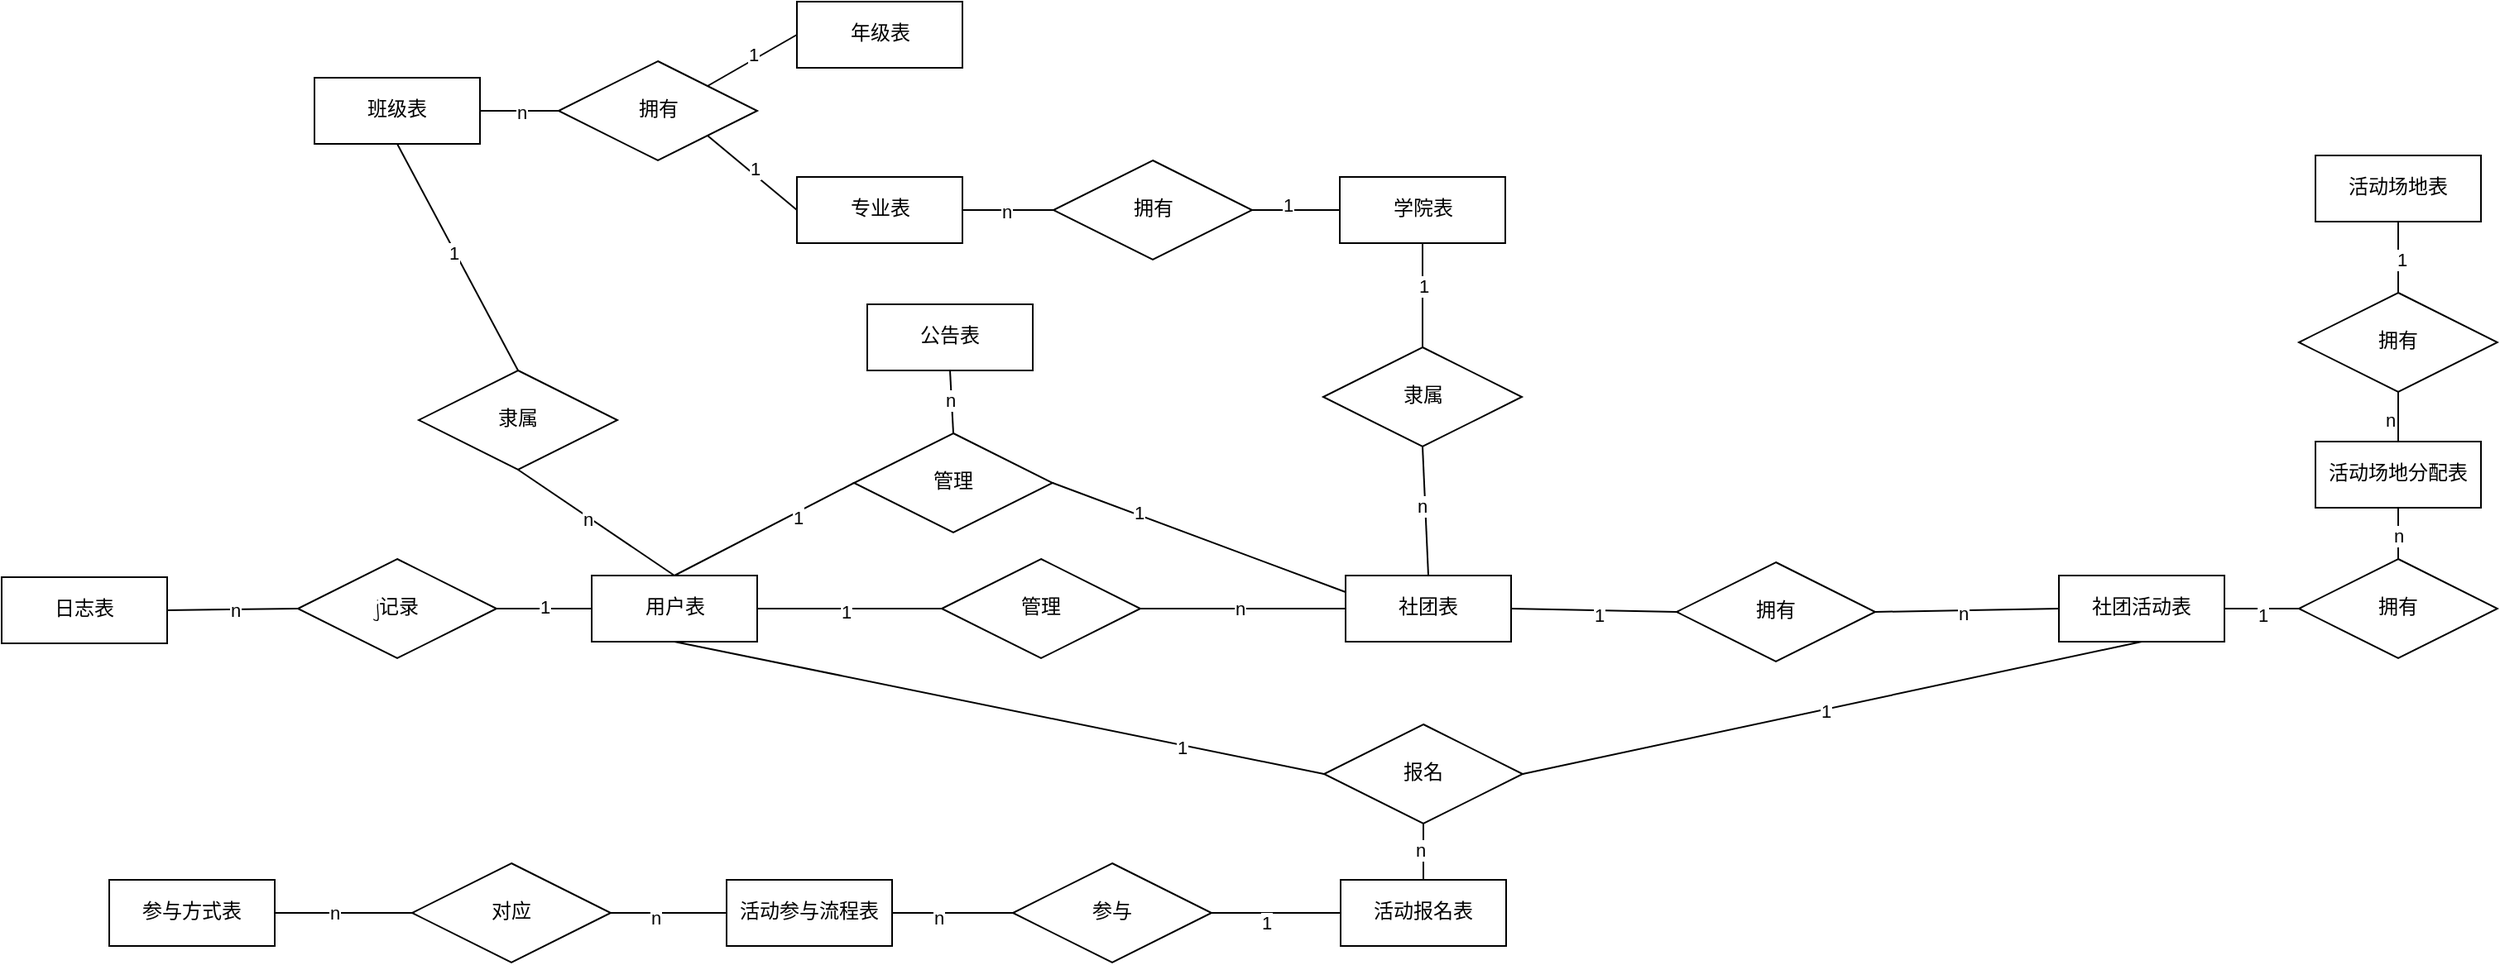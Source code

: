 <mxfile version="27.1.5">
  <diagram name="第 1 页" id="mgjdfwV87sD4iu_dyT5_">
    <mxGraphModel dx="1719" dy="-29" grid="0" gridSize="10" guides="1" tooltips="1" connect="1" arrows="1" fold="1" page="1" pageScale="1" pageWidth="827" pageHeight="1169" math="0" shadow="0">
      <root>
        <mxCell id="0" />
        <mxCell id="1" parent="0" />
        <mxCell id="5v72831N8intiVmjS3bE-92" value="用户表" style="whiteSpace=wrap;html=1;align=center;fontFamily=Architects Daughter;fontSource=https%3A%2F%2Ffonts.googleapis.com%2Fcss%3Ffamily%3DArchitects%2BDaughter;" vertex="1" parent="1">
          <mxGeometry x="1489.5" y="1914" width="100" height="40" as="geometry" />
        </mxCell>
        <mxCell id="5v72831N8intiVmjS3bE-93" value="专业表" style="whiteSpace=wrap;html=1;align=center;fontFamily=Architects Daughter;fontSource=https%3A%2F%2Ffonts.googleapis.com%2Fcss%3Ffamily%3DArchitects%2BDaughter;" vertex="1" parent="1">
          <mxGeometry x="1613.5" y="1673" width="100" height="40" as="geometry" />
        </mxCell>
        <mxCell id="5v72831N8intiVmjS3bE-94" value="学院表" style="whiteSpace=wrap;html=1;align=center;fontFamily=Architects Daughter;fontSource=https%3A%2F%2Ffonts.googleapis.com%2Fcss%3Ffamily%3DArchitects%2BDaughter;" vertex="1" parent="1">
          <mxGeometry x="1941.5" y="1673" width="100" height="40" as="geometry" />
        </mxCell>
        <mxCell id="5v72831N8intiVmjS3bE-95" value="社团表" style="whiteSpace=wrap;html=1;align=center;fontFamily=Architects Daughter;fontSource=https%3A%2F%2Ffonts.googleapis.com%2Fcss%3Ffamily%3DArchitects%2BDaughter;" vertex="1" parent="1">
          <mxGeometry x="1945" y="1914" width="100" height="40" as="geometry" />
        </mxCell>
        <mxCell id="5v72831N8intiVmjS3bE-96" value="社团活动表" style="whiteSpace=wrap;html=1;align=center;fontFamily=Architects Daughter;fontSource=https%3A%2F%2Ffonts.googleapis.com%2Fcss%3Ffamily%3DArchitects%2BDaughter;" vertex="1" parent="1">
          <mxGeometry x="2376" y="1914" width="100" height="40" as="geometry" />
        </mxCell>
        <mxCell id="5v72831N8intiVmjS3bE-97" value="活动场地表" style="whiteSpace=wrap;html=1;align=center;fontFamily=Architects Daughter;fontSource=https%3A%2F%2Ffonts.googleapis.com%2Fcss%3Ffamily%3DArchitects%2BDaughter;" vertex="1" parent="1">
          <mxGeometry x="2531" y="1660" width="100" height="40" as="geometry" />
        </mxCell>
        <mxCell id="5v72831N8intiVmjS3bE-98" value="活动场地分配表" style="whiteSpace=wrap;html=1;align=center;fontFamily=Architects Daughter;fontSource=https%3A%2F%2Ffonts.googleapis.com%2Fcss%3Ffamily%3DArchitects%2BDaughter;" vertex="1" parent="1">
          <mxGeometry x="2531" y="1833" width="100" height="40" as="geometry" />
        </mxCell>
        <mxCell id="5v72831N8intiVmjS3bE-99" value="参与方式表" style="whiteSpace=wrap;html=1;align=center;fontFamily=Architects Daughter;fontSource=https%3A%2F%2Ffonts.googleapis.com%2Fcss%3Ffamily%3DArchitects%2BDaughter;" vertex="1" parent="1">
          <mxGeometry x="1198" y="2098" width="100" height="40" as="geometry" />
        </mxCell>
        <mxCell id="5v72831N8intiVmjS3bE-100" value="活动参与流程表" style="whiteSpace=wrap;html=1;align=center;fontFamily=Architects Daughter;fontSource=https%3A%2F%2Ffonts.googleapis.com%2Fcss%3Ffamily%3DArchitects%2BDaughter;" vertex="1" parent="1">
          <mxGeometry x="1571" y="2098" width="100" height="40" as="geometry" />
        </mxCell>
        <mxCell id="5v72831N8intiVmjS3bE-101" value="活动报名表" style="whiteSpace=wrap;html=1;align=center;fontFamily=Architects Daughter;fontSource=https%3A%2F%2Ffonts.googleapis.com%2Fcss%3Ffamily%3DArchitects%2BDaughter;" vertex="1" parent="1">
          <mxGeometry x="1942" y="2098" width="100" height="40" as="geometry" />
        </mxCell>
        <mxCell id="5v72831N8intiVmjS3bE-102" value="公告表" style="whiteSpace=wrap;html=1;align=center;fontFamily=Architects Daughter;fontSource=https%3A%2F%2Ffonts.googleapis.com%2Fcss%3Ffamily%3DArchitects%2BDaughter;" vertex="1" parent="1">
          <mxGeometry x="1656" y="1750" width="100" height="40" as="geometry" />
        </mxCell>
        <mxCell id="5v72831N8intiVmjS3bE-103" value="日志表" style="whiteSpace=wrap;html=1;align=center;fontFamily=Architects Daughter;fontSource=https%3A%2F%2Ffonts.googleapis.com%2Fcss%3Ffamily%3DArchitects%2BDaughter;" vertex="1" parent="1">
          <mxGeometry x="1133" y="1915" width="100" height="40" as="geometry" />
        </mxCell>
        <mxCell id="5v72831N8intiVmjS3bE-104" value="管理" style="shape=rhombus;perimeter=rhombusPerimeter;whiteSpace=wrap;html=1;align=center;fontFamily=Architects Daughter;fontSource=https%3A%2F%2Ffonts.googleapis.com%2Fcss%3Ffamily%3DArchitects%2BDaughter;" vertex="1" parent="1">
          <mxGeometry x="1701" y="1904" width="120" height="60" as="geometry" />
        </mxCell>
        <mxCell id="5v72831N8intiVmjS3bE-105" value="" style="endArrow=none;html=1;rounded=0;entryX=0;entryY=0.5;entryDx=0;entryDy=0;exitX=1;exitY=0.5;exitDx=0;exitDy=0;" edge="1" parent="1" source="5v72831N8intiVmjS3bE-92" target="5v72831N8intiVmjS3bE-104">
          <mxGeometry width="50" height="50" relative="1" as="geometry">
            <mxPoint x="1625" y="2050" as="sourcePoint" />
            <mxPoint x="1675" y="2000" as="targetPoint" />
          </mxGeometry>
        </mxCell>
        <mxCell id="5v72831N8intiVmjS3bE-106" value="1" style="edgeLabel;html=1;align=center;verticalAlign=middle;resizable=0;points=[];" vertex="1" connectable="0" parent="5v72831N8intiVmjS3bE-105">
          <mxGeometry x="-0.037" y="-2" relative="1" as="geometry">
            <mxPoint as="offset" />
          </mxGeometry>
        </mxCell>
        <mxCell id="5v72831N8intiVmjS3bE-107" value="" style="endArrow=none;html=1;rounded=0;entryX=0;entryY=0.5;entryDx=0;entryDy=0;exitX=1;exitY=0.5;exitDx=0;exitDy=0;" edge="1" parent="1" source="5v72831N8intiVmjS3bE-104" target="5v72831N8intiVmjS3bE-95">
          <mxGeometry width="50" height="50" relative="1" as="geometry">
            <mxPoint x="1724" y="2010" as="sourcePoint" />
            <mxPoint x="1773" y="2010" as="targetPoint" />
          </mxGeometry>
        </mxCell>
        <mxCell id="5v72831N8intiVmjS3bE-108" value="n" style="edgeLabel;html=1;align=center;verticalAlign=middle;resizable=0;points=[];" vertex="1" connectable="0" parent="5v72831N8intiVmjS3bE-107">
          <mxGeometry x="-0.035" relative="1" as="geometry">
            <mxPoint as="offset" />
          </mxGeometry>
        </mxCell>
        <mxCell id="5v72831N8intiVmjS3bE-109" value="拥有" style="shape=rhombus;perimeter=rhombusPerimeter;whiteSpace=wrap;html=1;align=center;fontFamily=Architects Daughter;fontSource=https%3A%2F%2Ffonts.googleapis.com%2Fcss%3Ffamily%3DArchitects%2BDaughter;" vertex="1" parent="1">
          <mxGeometry x="2145" y="1906" width="120" height="60" as="geometry" />
        </mxCell>
        <mxCell id="5v72831N8intiVmjS3bE-110" value="" style="endArrow=none;html=1;rounded=0;entryX=0;entryY=0.5;entryDx=0;entryDy=0;exitX=1;exitY=0.5;exitDx=0;exitDy=0;" edge="1" parent="1" source="5v72831N8intiVmjS3bE-95" target="5v72831N8intiVmjS3bE-109">
          <mxGeometry width="50" height="50" relative="1" as="geometry">
            <mxPoint x="2086" y="2082" as="sourcePoint" />
            <mxPoint x="2136" y="2032" as="targetPoint" />
          </mxGeometry>
        </mxCell>
        <mxCell id="5v72831N8intiVmjS3bE-111" value="1" style="edgeLabel;html=1;align=center;verticalAlign=middle;resizable=0;points=[];" vertex="1" connectable="0" parent="5v72831N8intiVmjS3bE-110">
          <mxGeometry x="0.041" y="-3" relative="1" as="geometry">
            <mxPoint x="1" as="offset" />
          </mxGeometry>
        </mxCell>
        <mxCell id="5v72831N8intiVmjS3bE-112" value="" style="endArrow=none;html=1;rounded=0;entryX=0;entryY=0.5;entryDx=0;entryDy=0;exitX=1;exitY=0.5;exitDx=0;exitDy=0;" edge="1" parent="1" source="5v72831N8intiVmjS3bE-109" target="5v72831N8intiVmjS3bE-96">
          <mxGeometry width="50" height="50" relative="1" as="geometry">
            <mxPoint x="2059" y="2250" as="sourcePoint" />
            <mxPoint x="2109" y="2200" as="targetPoint" />
          </mxGeometry>
        </mxCell>
        <mxCell id="5v72831N8intiVmjS3bE-113" value="n" style="edgeLabel;html=1;align=center;verticalAlign=middle;resizable=0;points=[];" vertex="1" connectable="0" parent="5v72831N8intiVmjS3bE-112">
          <mxGeometry x="-0.074" y="-2" relative="1" as="geometry">
            <mxPoint x="1" as="offset" />
          </mxGeometry>
        </mxCell>
        <mxCell id="5v72831N8intiVmjS3bE-114" value="报名" style="shape=rhombus;perimeter=rhombusPerimeter;whiteSpace=wrap;html=1;align=center;fontFamily=Architects Daughter;fontSource=https%3A%2F%2Ffonts.googleapis.com%2Fcss%3Ffamily%3DArchitects%2BDaughter;" vertex="1" parent="1">
          <mxGeometry x="1932" y="2004" width="120" height="60" as="geometry" />
        </mxCell>
        <mxCell id="5v72831N8intiVmjS3bE-115" value="参与" style="shape=rhombus;perimeter=rhombusPerimeter;whiteSpace=wrap;html=1;align=center;fontFamily=Architects Daughter;fontSource=https%3A%2F%2Ffonts.googleapis.com%2Fcss%3Ffamily%3DArchitects%2BDaughter;" vertex="1" parent="1">
          <mxGeometry x="1744" y="2088" width="120" height="60" as="geometry" />
        </mxCell>
        <mxCell id="5v72831N8intiVmjS3bE-116" value="拥有" style="shape=rhombus;perimeter=rhombusPerimeter;whiteSpace=wrap;html=1;align=center;fontFamily=Architects Daughter;fontSource=https%3A%2F%2Ffonts.googleapis.com%2Fcss%3Ffamily%3DArchitects%2BDaughter;" vertex="1" parent="1">
          <mxGeometry x="1768.5" y="1663" width="120" height="60" as="geometry" />
        </mxCell>
        <mxCell id="5v72831N8intiVmjS3bE-117" value="" style="endArrow=none;html=1;rounded=0;entryX=0;entryY=0.5;entryDx=0;entryDy=0;exitX=1;exitY=0.5;exitDx=0;exitDy=0;" edge="1" parent="1" source="5v72831N8intiVmjS3bE-116" target="5v72831N8intiVmjS3bE-94">
          <mxGeometry width="50" height="50" relative="1" as="geometry">
            <mxPoint x="1954" y="1817" as="sourcePoint" />
            <mxPoint x="2004" y="1767" as="targetPoint" />
          </mxGeometry>
        </mxCell>
        <mxCell id="5v72831N8intiVmjS3bE-118" value="1" style="edgeLabel;html=1;align=center;verticalAlign=middle;resizable=0;points=[];" vertex="1" connectable="0" parent="5v72831N8intiVmjS3bE-117">
          <mxGeometry x="-0.193" y="3" relative="1" as="geometry">
            <mxPoint as="offset" />
          </mxGeometry>
        </mxCell>
        <mxCell id="5v72831N8intiVmjS3bE-119" value="" style="endArrow=none;html=1;rounded=0;entryX=1;entryY=0.5;entryDx=0;entryDy=0;exitX=0;exitY=0.5;exitDx=0;exitDy=0;" edge="1" parent="1" source="5v72831N8intiVmjS3bE-116" target="5v72831N8intiVmjS3bE-93">
          <mxGeometry width="50" height="50" relative="1" as="geometry">
            <mxPoint x="1575" y="1865" as="sourcePoint" />
            <mxPoint x="1625" y="1815" as="targetPoint" />
          </mxGeometry>
        </mxCell>
        <mxCell id="5v72831N8intiVmjS3bE-120" value="n" style="edgeLabel;html=1;align=center;verticalAlign=middle;resizable=0;points=[];" vertex="1" connectable="0" parent="5v72831N8intiVmjS3bE-119">
          <mxGeometry x="0.031" y="1" relative="1" as="geometry">
            <mxPoint as="offset" />
          </mxGeometry>
        </mxCell>
        <mxCell id="5v72831N8intiVmjS3bE-121" value="拥有" style="shape=rhombus;perimeter=rhombusPerimeter;whiteSpace=wrap;html=1;align=center;fontFamily=Architects Daughter;fontSource=https%3A%2F%2Ffonts.googleapis.com%2Fcss%3Ffamily%3DArchitects%2BDaughter;" vertex="1" parent="1">
          <mxGeometry x="1469.5" y="1603" width="120" height="60" as="geometry" />
        </mxCell>
        <mxCell id="5v72831N8intiVmjS3bE-122" value="" style="endArrow=none;html=1;rounded=0;exitX=0;exitY=0.5;exitDx=0;exitDy=0;entryX=1;entryY=1;entryDx=0;entryDy=0;" edge="1" parent="1" source="5v72831N8intiVmjS3bE-93" target="5v72831N8intiVmjS3bE-121">
          <mxGeometry width="50" height="50" relative="1" as="geometry">
            <mxPoint x="1680" y="1888" as="sourcePoint" />
            <mxPoint x="1486" y="1753" as="targetPoint" />
          </mxGeometry>
        </mxCell>
        <mxCell id="5v72831N8intiVmjS3bE-123" value="1" style="edgeLabel;html=1;align=center;verticalAlign=middle;resizable=0;points=[];" vertex="1" connectable="0" parent="5v72831N8intiVmjS3bE-122">
          <mxGeometry x="0.007" y="-3" relative="1" as="geometry">
            <mxPoint as="offset" />
          </mxGeometry>
        </mxCell>
        <mxCell id="5v72831N8intiVmjS3bE-124" value="" style="endArrow=none;html=1;rounded=0;entryX=1;entryY=0.5;entryDx=0;entryDy=0;exitX=0;exitY=0.5;exitDx=0;exitDy=0;" edge="1" parent="1" source="5v72831N8intiVmjS3bE-121" target="5v72831N8intiVmjS3bE-126">
          <mxGeometry width="50" height="50" relative="1" as="geometry">
            <mxPoint x="1287" y="1636" as="sourcePoint" />
            <mxPoint x="2153" y="1704" as="targetPoint" />
          </mxGeometry>
        </mxCell>
        <mxCell id="5v72831N8intiVmjS3bE-125" value="n" style="edgeLabel;html=1;align=center;verticalAlign=middle;resizable=0;points=[];" vertex="1" connectable="0" parent="5v72831N8intiVmjS3bE-124">
          <mxGeometry x="-0.022" y="1" relative="1" as="geometry">
            <mxPoint as="offset" />
          </mxGeometry>
        </mxCell>
        <mxCell id="5v72831N8intiVmjS3bE-126" value="班级表" style="whiteSpace=wrap;html=1;align=center;fontFamily=Architects Daughter;fontSource=https%3A%2F%2Ffonts.googleapis.com%2Fcss%3Ffamily%3DArchitects%2BDaughter;" vertex="1" parent="1">
          <mxGeometry x="1322" y="1613" width="100" height="40" as="geometry" />
        </mxCell>
        <mxCell id="5v72831N8intiVmjS3bE-127" value="年级表" style="whiteSpace=wrap;html=1;align=center;fontFamily=Architects Daughter;fontSource=https%3A%2F%2Ffonts.googleapis.com%2Fcss%3Ffamily%3DArchitects%2BDaughter;" vertex="1" parent="1">
          <mxGeometry x="1613.5" y="1567" width="100" height="40" as="geometry" />
        </mxCell>
        <mxCell id="5v72831N8intiVmjS3bE-128" value="" style="endArrow=none;html=1;rounded=0;entryX=0;entryY=0.5;entryDx=0;entryDy=0;exitX=1;exitY=0;exitDx=0;exitDy=0;" edge="1" parent="1" source="5v72831N8intiVmjS3bE-121" target="5v72831N8intiVmjS3bE-127">
          <mxGeometry width="50" height="50" relative="1" as="geometry">
            <mxPoint x="1496" y="1654" as="sourcePoint" />
            <mxPoint x="2004" y="1767" as="targetPoint" />
          </mxGeometry>
        </mxCell>
        <mxCell id="5v72831N8intiVmjS3bE-129" value="1" style="edgeLabel;html=1;align=center;verticalAlign=middle;resizable=0;points=[];" vertex="1" connectable="0" parent="5v72831N8intiVmjS3bE-128">
          <mxGeometry x="0.059" y="3" relative="1" as="geometry">
            <mxPoint as="offset" />
          </mxGeometry>
        </mxCell>
        <mxCell id="5v72831N8intiVmjS3bE-130" value="隶属" style="shape=rhombus;perimeter=rhombusPerimeter;whiteSpace=wrap;html=1;align=center;fontFamily=Architects Daughter;fontSource=https%3A%2F%2Ffonts.googleapis.com%2Fcss%3Ffamily%3DArchitects%2BDaughter;" vertex="1" parent="1">
          <mxGeometry x="1931.5" y="1776" width="120" height="60" as="geometry" />
        </mxCell>
        <mxCell id="5v72831N8intiVmjS3bE-131" value="" style="endArrow=none;html=1;rounded=0;entryX=0.5;entryY=0;entryDx=0;entryDy=0;exitX=0.5;exitY=1;exitDx=0;exitDy=0;" edge="1" parent="1" source="5v72831N8intiVmjS3bE-94" target="5v72831N8intiVmjS3bE-130">
          <mxGeometry width="50" height="50" relative="1" as="geometry">
            <mxPoint x="1607" y="1862" as="sourcePoint" />
            <mxPoint x="1657" y="1812" as="targetPoint" />
          </mxGeometry>
        </mxCell>
        <mxCell id="5v72831N8intiVmjS3bE-132" value="1" style="edgeLabel;html=1;align=center;verticalAlign=middle;resizable=0;points=[];" vertex="1" connectable="0" parent="5v72831N8intiVmjS3bE-131">
          <mxGeometry x="-0.178" relative="1" as="geometry">
            <mxPoint as="offset" />
          </mxGeometry>
        </mxCell>
        <mxCell id="5v72831N8intiVmjS3bE-133" value="" style="endArrow=none;html=1;rounded=0;entryX=0.5;entryY=0;entryDx=0;entryDy=0;exitX=0.5;exitY=1;exitDx=0;exitDy=0;" edge="1" parent="1" source="5v72831N8intiVmjS3bE-130" target="5v72831N8intiVmjS3bE-95">
          <mxGeometry width="50" height="50" relative="1" as="geometry">
            <mxPoint x="1954" y="1828" as="sourcePoint" />
            <mxPoint x="2004" y="1778" as="targetPoint" />
          </mxGeometry>
        </mxCell>
        <mxCell id="5v72831N8intiVmjS3bE-134" value="n" style="edgeLabel;html=1;align=center;verticalAlign=middle;resizable=0;points=[];" vertex="1" connectable="0" parent="5v72831N8intiVmjS3bE-133">
          <mxGeometry x="-0.075" y="-2" relative="1" as="geometry">
            <mxPoint as="offset" />
          </mxGeometry>
        </mxCell>
        <mxCell id="5v72831N8intiVmjS3bE-135" value="" style="endArrow=none;html=1;rounded=0;entryX=0.5;entryY=1;entryDx=0;entryDy=0;exitX=1;exitY=0.5;exitDx=0;exitDy=0;" edge="1" parent="1" source="5v72831N8intiVmjS3bE-114" target="5v72831N8intiVmjS3bE-96">
          <mxGeometry width="50" height="50" relative="1" as="geometry">
            <mxPoint x="2058" y="1881" as="sourcePoint" />
            <mxPoint x="2108" y="1831" as="targetPoint" />
          </mxGeometry>
        </mxCell>
        <mxCell id="5v72831N8intiVmjS3bE-136" value="1" style="edgeLabel;html=1;align=center;verticalAlign=middle;resizable=0;points=[];" vertex="1" connectable="0" parent="5v72831N8intiVmjS3bE-135">
          <mxGeometry x="-0.026" y="-1" relative="1" as="geometry">
            <mxPoint as="offset" />
          </mxGeometry>
        </mxCell>
        <mxCell id="5v72831N8intiVmjS3bE-137" value="" style="endArrow=none;html=1;rounded=0;entryX=0.5;entryY=1;entryDx=0;entryDy=0;exitX=0;exitY=0.5;exitDx=0;exitDy=0;" edge="1" parent="1" source="5v72831N8intiVmjS3bE-114" target="5v72831N8intiVmjS3bE-92">
          <mxGeometry width="50" height="50" relative="1" as="geometry">
            <mxPoint x="2058" y="1881" as="sourcePoint" />
            <mxPoint x="2108" y="1831" as="targetPoint" />
          </mxGeometry>
        </mxCell>
        <mxCell id="5v72831N8intiVmjS3bE-138" value="1" style="edgeLabel;html=1;align=center;verticalAlign=middle;resizable=0;points=[];" vertex="1" connectable="0" parent="5v72831N8intiVmjS3bE-137">
          <mxGeometry x="-0.561" y="1" relative="1" as="geometry">
            <mxPoint as="offset" />
          </mxGeometry>
        </mxCell>
        <mxCell id="5v72831N8intiVmjS3bE-139" value="" style="endArrow=none;html=1;rounded=0;entryX=0.5;entryY=1;entryDx=0;entryDy=0;exitX=0.5;exitY=0;exitDx=0;exitDy=0;" edge="1" parent="1" source="5v72831N8intiVmjS3bE-101" target="5v72831N8intiVmjS3bE-114">
          <mxGeometry width="50" height="50" relative="1" as="geometry">
            <mxPoint x="2058" y="1881" as="sourcePoint" />
            <mxPoint x="2108" y="1831" as="targetPoint" />
          </mxGeometry>
        </mxCell>
        <mxCell id="5v72831N8intiVmjS3bE-140" value="n" style="edgeLabel;html=1;align=center;verticalAlign=middle;resizable=0;points=[];" vertex="1" connectable="0" parent="5v72831N8intiVmjS3bE-139">
          <mxGeometry x="0.05" y="2" relative="1" as="geometry">
            <mxPoint as="offset" />
          </mxGeometry>
        </mxCell>
        <mxCell id="5v72831N8intiVmjS3bE-141" value="拥有" style="shape=rhombus;perimeter=rhombusPerimeter;whiteSpace=wrap;html=1;align=center;fontFamily=Architects Daughter;fontSource=https%3A%2F%2Ffonts.googleapis.com%2Fcss%3Ffamily%3DArchitects%2BDaughter;" vertex="1" parent="1">
          <mxGeometry x="2521" y="1743" width="120" height="60" as="geometry" />
        </mxCell>
        <mxCell id="5v72831N8intiVmjS3bE-142" value="" style="endArrow=none;html=1;rounded=0;entryX=0.5;entryY=1;entryDx=0;entryDy=0;exitX=0.5;exitY=0;exitDx=0;exitDy=0;" edge="1" parent="1" source="5v72831N8intiVmjS3bE-98" target="5v72831N8intiVmjS3bE-141">
          <mxGeometry width="50" height="50" relative="1" as="geometry">
            <mxPoint x="2058" y="1763" as="sourcePoint" />
            <mxPoint x="2108" y="1713" as="targetPoint" />
          </mxGeometry>
        </mxCell>
        <mxCell id="5v72831N8intiVmjS3bE-143" value="n" style="edgeLabel;html=1;align=center;verticalAlign=middle;resizable=0;points=[];" vertex="1" connectable="0" parent="5v72831N8intiVmjS3bE-142">
          <mxGeometry x="-0.09" y="5" relative="1" as="geometry">
            <mxPoint as="offset" />
          </mxGeometry>
        </mxCell>
        <mxCell id="5v72831N8intiVmjS3bE-144" value="" style="endArrow=none;html=1;rounded=0;entryX=0.5;entryY=0;entryDx=0;entryDy=0;exitX=0.5;exitY=1;exitDx=0;exitDy=0;" edge="1" parent="1" source="5v72831N8intiVmjS3bE-97" target="5v72831N8intiVmjS3bE-141">
          <mxGeometry width="50" height="50" relative="1" as="geometry">
            <mxPoint x="2058" y="1763" as="sourcePoint" />
            <mxPoint x="2108" y="1713" as="targetPoint" />
          </mxGeometry>
        </mxCell>
        <mxCell id="5v72831N8intiVmjS3bE-145" value="1" style="edgeLabel;html=1;align=center;verticalAlign=middle;resizable=0;points=[];" vertex="1" connectable="0" parent="5v72831N8intiVmjS3bE-144">
          <mxGeometry x="0.062" y="2" relative="1" as="geometry">
            <mxPoint as="offset" />
          </mxGeometry>
        </mxCell>
        <mxCell id="5v72831N8intiVmjS3bE-146" value="拥有" style="shape=rhombus;perimeter=rhombusPerimeter;whiteSpace=wrap;html=1;align=center;fontFamily=Architects Daughter;fontSource=https%3A%2F%2Ffonts.googleapis.com%2Fcss%3Ffamily%3DArchitects%2BDaughter;" vertex="1" parent="1">
          <mxGeometry x="2521" y="1904" width="120" height="60" as="geometry" />
        </mxCell>
        <mxCell id="5v72831N8intiVmjS3bE-147" value="" style="endArrow=none;html=1;rounded=0;entryX=0;entryY=0.5;entryDx=0;entryDy=0;exitX=1;exitY=0.5;exitDx=0;exitDy=0;" edge="1" parent="1" source="5v72831N8intiVmjS3bE-96" target="5v72831N8intiVmjS3bE-146">
          <mxGeometry width="50" height="50" relative="1" as="geometry">
            <mxPoint x="2058" y="1881" as="sourcePoint" />
            <mxPoint x="2108" y="1831" as="targetPoint" />
          </mxGeometry>
        </mxCell>
        <mxCell id="5v72831N8intiVmjS3bE-148" value="1" style="edgeLabel;html=1;align=center;verticalAlign=middle;resizable=0;points=[];" vertex="1" connectable="0" parent="5v72831N8intiVmjS3bE-147">
          <mxGeometry x="0.001" y="-4" relative="1" as="geometry">
            <mxPoint as="offset" />
          </mxGeometry>
        </mxCell>
        <mxCell id="5v72831N8intiVmjS3bE-149" value="" style="endArrow=none;html=1;rounded=0;entryX=0.5;entryY=1;entryDx=0;entryDy=0;exitX=0.5;exitY=0;exitDx=0;exitDy=0;" edge="1" parent="1" source="5v72831N8intiVmjS3bE-146" target="5v72831N8intiVmjS3bE-98">
          <mxGeometry width="50" height="50" relative="1" as="geometry">
            <mxPoint x="2058" y="1881" as="sourcePoint" />
            <mxPoint x="2108" y="1831" as="targetPoint" />
          </mxGeometry>
        </mxCell>
        <mxCell id="5v72831N8intiVmjS3bE-150" value="n" style="edgeLabel;html=1;align=center;verticalAlign=middle;resizable=0;points=[];" vertex="1" connectable="0" parent="5v72831N8intiVmjS3bE-149">
          <mxGeometry x="-0.074" relative="1" as="geometry">
            <mxPoint as="offset" />
          </mxGeometry>
        </mxCell>
        <mxCell id="5v72831N8intiVmjS3bE-151" value="j记录" style="shape=rhombus;perimeter=rhombusPerimeter;whiteSpace=wrap;html=1;align=center;fontFamily=Architects Daughter;fontSource=https%3A%2F%2Ffonts.googleapis.com%2Fcss%3Ffamily%3DArchitects%2BDaughter;" vertex="1" parent="1">
          <mxGeometry x="1312" y="1904" width="120" height="60" as="geometry" />
        </mxCell>
        <mxCell id="5v72831N8intiVmjS3bE-152" value="" style="endArrow=none;html=1;rounded=0;entryX=1;entryY=0.5;entryDx=0;entryDy=0;exitX=0;exitY=0.5;exitDx=0;exitDy=0;" edge="1" parent="1" source="5v72831N8intiVmjS3bE-92" target="5v72831N8intiVmjS3bE-151">
          <mxGeometry width="50" height="50" relative="1" as="geometry">
            <mxPoint x="1843" y="1881" as="sourcePoint" />
            <mxPoint x="1893" y="1831" as="targetPoint" />
          </mxGeometry>
        </mxCell>
        <mxCell id="5v72831N8intiVmjS3bE-153" value="1" style="edgeLabel;html=1;align=center;verticalAlign=middle;resizable=0;points=[];" vertex="1" connectable="0" parent="5v72831N8intiVmjS3bE-152">
          <mxGeometry x="-0.041" y="-1" relative="1" as="geometry">
            <mxPoint x="-1" as="offset" />
          </mxGeometry>
        </mxCell>
        <mxCell id="5v72831N8intiVmjS3bE-154" value="" style="endArrow=none;html=1;rounded=0;entryX=1;entryY=0.5;entryDx=0;entryDy=0;exitX=0;exitY=0.5;exitDx=0;exitDy=0;" edge="1" parent="1" source="5v72831N8intiVmjS3bE-151" target="5v72831N8intiVmjS3bE-103">
          <mxGeometry width="50" height="50" relative="1" as="geometry">
            <mxPoint x="1843" y="1881" as="sourcePoint" />
            <mxPoint x="1893" y="1831" as="targetPoint" />
          </mxGeometry>
        </mxCell>
        <mxCell id="5v72831N8intiVmjS3bE-155" value="n" style="edgeLabel;html=1;align=center;verticalAlign=middle;resizable=0;points=[];" vertex="1" connectable="0" parent="5v72831N8intiVmjS3bE-154">
          <mxGeometry x="-0.052" relative="1" as="geometry">
            <mxPoint x="-1" as="offset" />
          </mxGeometry>
        </mxCell>
        <mxCell id="5v72831N8intiVmjS3bE-156" value="管理" style="shape=rhombus;perimeter=rhombusPerimeter;whiteSpace=wrap;html=1;align=center;fontFamily=Architects Daughter;fontSource=https%3A%2F%2Ffonts.googleapis.com%2Fcss%3Ffamily%3DArchitects%2BDaughter;" vertex="1" parent="1">
          <mxGeometry x="1648" y="1828" width="120" height="60" as="geometry" />
        </mxCell>
        <mxCell id="5v72831N8intiVmjS3bE-157" value="" style="endArrow=none;html=1;rounded=0;entryX=0.5;entryY=1;entryDx=0;entryDy=0;exitX=0.5;exitY=0;exitDx=0;exitDy=0;" edge="1" parent="1" source="5v72831N8intiVmjS3bE-156" target="5v72831N8intiVmjS3bE-102">
          <mxGeometry width="50" height="50" relative="1" as="geometry">
            <mxPoint x="1843" y="1763" as="sourcePoint" />
            <mxPoint x="1893" y="1713" as="targetPoint" />
          </mxGeometry>
        </mxCell>
        <mxCell id="5v72831N8intiVmjS3bE-158" value="n" style="edgeLabel;html=1;align=center;verticalAlign=middle;resizable=0;points=[];" vertex="1" connectable="0" parent="5v72831N8intiVmjS3bE-157">
          <mxGeometry x="0.042" y="1" relative="1" as="geometry">
            <mxPoint as="offset" />
          </mxGeometry>
        </mxCell>
        <mxCell id="5v72831N8intiVmjS3bE-159" value="" style="endArrow=none;html=1;rounded=0;entryX=0;entryY=0.25;entryDx=0;entryDy=0;exitX=1;exitY=0.5;exitDx=0;exitDy=0;" edge="1" parent="1" source="5v72831N8intiVmjS3bE-156" target="5v72831N8intiVmjS3bE-95">
          <mxGeometry width="50" height="50" relative="1" as="geometry">
            <mxPoint x="1843" y="1763" as="sourcePoint" />
            <mxPoint x="1893" y="1713" as="targetPoint" />
          </mxGeometry>
        </mxCell>
        <mxCell id="5v72831N8intiVmjS3bE-160" value="1" style="edgeLabel;html=1;align=center;verticalAlign=middle;resizable=0;points=[];" vertex="1" connectable="0" parent="5v72831N8intiVmjS3bE-159">
          <mxGeometry x="-0.419" relative="1" as="geometry">
            <mxPoint y="-1" as="offset" />
          </mxGeometry>
        </mxCell>
        <mxCell id="5v72831N8intiVmjS3bE-161" value="" style="endArrow=none;html=1;rounded=0;entryX=0;entryY=0.5;entryDx=0;entryDy=0;exitX=0.5;exitY=0;exitDx=0;exitDy=0;" edge="1" parent="1" source="5v72831N8intiVmjS3bE-92" target="5v72831N8intiVmjS3bE-156">
          <mxGeometry width="50" height="50" relative="1" as="geometry">
            <mxPoint x="1843" y="1763" as="sourcePoint" />
            <mxPoint x="1893" y="1713" as="targetPoint" />
          </mxGeometry>
        </mxCell>
        <mxCell id="5v72831N8intiVmjS3bE-162" value="1" style="edgeLabel;html=1;align=center;verticalAlign=middle;resizable=0;points=[];" vertex="1" connectable="0" parent="5v72831N8intiVmjS3bE-161">
          <mxGeometry x="0.342" y="-3" relative="1" as="geometry">
            <mxPoint as="offset" />
          </mxGeometry>
        </mxCell>
        <mxCell id="5v72831N8intiVmjS3bE-163" value="对应" style="shape=rhombus;perimeter=rhombusPerimeter;whiteSpace=wrap;html=1;align=center;fontFamily=Architects Daughter;fontSource=https%3A%2F%2Ffonts.googleapis.com%2Fcss%3Ffamily%3DArchitects%2BDaughter;" vertex="1" parent="1">
          <mxGeometry x="1381" y="2088" width="120" height="60" as="geometry" />
        </mxCell>
        <mxCell id="5v72831N8intiVmjS3bE-164" value="" style="endArrow=none;html=1;rounded=0;entryX=0;entryY=0.5;entryDx=0;entryDy=0;exitX=1;exitY=0.5;exitDx=0;exitDy=0;" edge="1" parent="1" source="5v72831N8intiVmjS3bE-99" target="5v72831N8intiVmjS3bE-163">
          <mxGeometry width="50" height="50" relative="1" as="geometry">
            <mxPoint x="1153" y="2375" as="sourcePoint" />
            <mxPoint x="1203" y="2325" as="targetPoint" />
          </mxGeometry>
        </mxCell>
        <mxCell id="5v72831N8intiVmjS3bE-165" value="1" style="edgeLabel;html=1;align=center;verticalAlign=middle;resizable=0;points=[];" vertex="1" connectable="0" parent="5v72831N8intiVmjS3bE-164">
          <mxGeometry x="-0.122" y="-2" relative="1" as="geometry">
            <mxPoint x="-1" as="offset" />
          </mxGeometry>
        </mxCell>
        <mxCell id="5v72831N8intiVmjS3bE-166" value="n" style="edgeLabel;html=1;align=center;verticalAlign=middle;resizable=0;points=[];" vertex="1" connectable="0" parent="5v72831N8intiVmjS3bE-164">
          <mxGeometry x="-0.14" relative="1" as="geometry">
            <mxPoint as="offset" />
          </mxGeometry>
        </mxCell>
        <mxCell id="5v72831N8intiVmjS3bE-167" value="" style="endArrow=none;html=1;rounded=0;entryX=0;entryY=0.5;entryDx=0;entryDy=0;exitX=1;exitY=0.5;exitDx=0;exitDy=0;" edge="1" parent="1" source="5v72831N8intiVmjS3bE-163" target="5v72831N8intiVmjS3bE-100">
          <mxGeometry width="50" height="50" relative="1" as="geometry">
            <mxPoint x="1085" y="2190" as="sourcePoint" />
            <mxPoint x="1135" y="2140" as="targetPoint" />
          </mxGeometry>
        </mxCell>
        <mxCell id="5v72831N8intiVmjS3bE-168" value="n" style="edgeLabel;html=1;align=center;verticalAlign=middle;resizable=0;points=[];" vertex="1" connectable="0" parent="5v72831N8intiVmjS3bE-167">
          <mxGeometry x="-0.237" y="-3" relative="1" as="geometry">
            <mxPoint as="offset" />
          </mxGeometry>
        </mxCell>
        <mxCell id="5v72831N8intiVmjS3bE-169" value="" style="endArrow=none;html=1;rounded=0;entryX=0;entryY=0.5;entryDx=0;entryDy=0;exitX=1;exitY=0.5;exitDx=0;exitDy=0;" edge="1" parent="1" source="5v72831N8intiVmjS3bE-115" target="5v72831N8intiVmjS3bE-101">
          <mxGeometry width="50" height="50" relative="1" as="geometry">
            <mxPoint x="1812" y="2017" as="sourcePoint" />
            <mxPoint x="1862" y="1967" as="targetPoint" />
          </mxGeometry>
        </mxCell>
        <mxCell id="5v72831N8intiVmjS3bE-170" value="1" style="edgeLabel;html=1;align=center;verticalAlign=middle;resizable=0;points=[];" vertex="1" connectable="0" parent="5v72831N8intiVmjS3bE-169">
          <mxGeometry x="-0.158" y="-6" relative="1" as="geometry">
            <mxPoint as="offset" />
          </mxGeometry>
        </mxCell>
        <mxCell id="5v72831N8intiVmjS3bE-171" value="" style="endArrow=none;html=1;rounded=0;entryX=0;entryY=0.5;entryDx=0;entryDy=0;exitX=1;exitY=0.5;exitDx=0;exitDy=0;" edge="1" parent="1" source="5v72831N8intiVmjS3bE-100" target="5v72831N8intiVmjS3bE-115">
          <mxGeometry width="50" height="50" relative="1" as="geometry">
            <mxPoint x="1812" y="2017" as="sourcePoint" />
            <mxPoint x="1862" y="1967" as="targetPoint" />
          </mxGeometry>
        </mxCell>
        <mxCell id="5v72831N8intiVmjS3bE-172" value="n" style="edgeLabel;html=1;align=center;verticalAlign=middle;resizable=0;points=[];" vertex="1" connectable="0" parent="5v72831N8intiVmjS3bE-171">
          <mxGeometry x="-0.228" y="-2" relative="1" as="geometry">
            <mxPoint y="1" as="offset" />
          </mxGeometry>
        </mxCell>
        <mxCell id="5v72831N8intiVmjS3bE-173" value="隶属" style="shape=rhombus;perimeter=rhombusPerimeter;whiteSpace=wrap;html=1;align=center;fontFamily=Architects Daughter;fontSource=https%3A%2F%2Ffonts.googleapis.com%2Fcss%3Ffamily%3DArchitects%2BDaughter;" vertex="1" parent="1">
          <mxGeometry x="1385" y="1790" width="120" height="60" as="geometry" />
        </mxCell>
        <mxCell id="5v72831N8intiVmjS3bE-174" value="" style="endArrow=none;html=1;rounded=0;entryX=0.5;entryY=1;entryDx=0;entryDy=0;exitX=0.5;exitY=0;exitDx=0;exitDy=0;" edge="1" parent="1" source="5v72831N8intiVmjS3bE-173" target="5v72831N8intiVmjS3bE-126">
          <mxGeometry width="50" height="50" relative="1" as="geometry">
            <mxPoint x="1804" y="1894" as="sourcePoint" />
            <mxPoint x="1854" y="1844" as="targetPoint" />
          </mxGeometry>
        </mxCell>
        <mxCell id="5v72831N8intiVmjS3bE-175" value="1" style="edgeLabel;html=1;align=center;verticalAlign=middle;resizable=0;points=[];" vertex="1" connectable="0" parent="5v72831N8intiVmjS3bE-174">
          <mxGeometry x="0.047" y="1" relative="1" as="geometry">
            <mxPoint as="offset" />
          </mxGeometry>
        </mxCell>
        <mxCell id="5v72831N8intiVmjS3bE-176" value="" style="endArrow=none;html=1;rounded=0;entryX=0.5;entryY=1;entryDx=0;entryDy=0;exitX=0.5;exitY=0;exitDx=0;exitDy=0;" edge="1" parent="1" source="5v72831N8intiVmjS3bE-92" target="5v72831N8intiVmjS3bE-173">
          <mxGeometry width="50" height="50" relative="1" as="geometry">
            <mxPoint x="1804" y="1894" as="sourcePoint" />
            <mxPoint x="1854" y="1844" as="targetPoint" />
          </mxGeometry>
        </mxCell>
        <mxCell id="5v72831N8intiVmjS3bE-177" value="n" style="edgeLabel;html=1;align=center;verticalAlign=middle;resizable=0;points=[];" vertex="1" connectable="0" parent="5v72831N8intiVmjS3bE-176">
          <mxGeometry x="0.104" y="1" relative="1" as="geometry">
            <mxPoint as="offset" />
          </mxGeometry>
        </mxCell>
      </root>
    </mxGraphModel>
  </diagram>
</mxfile>
